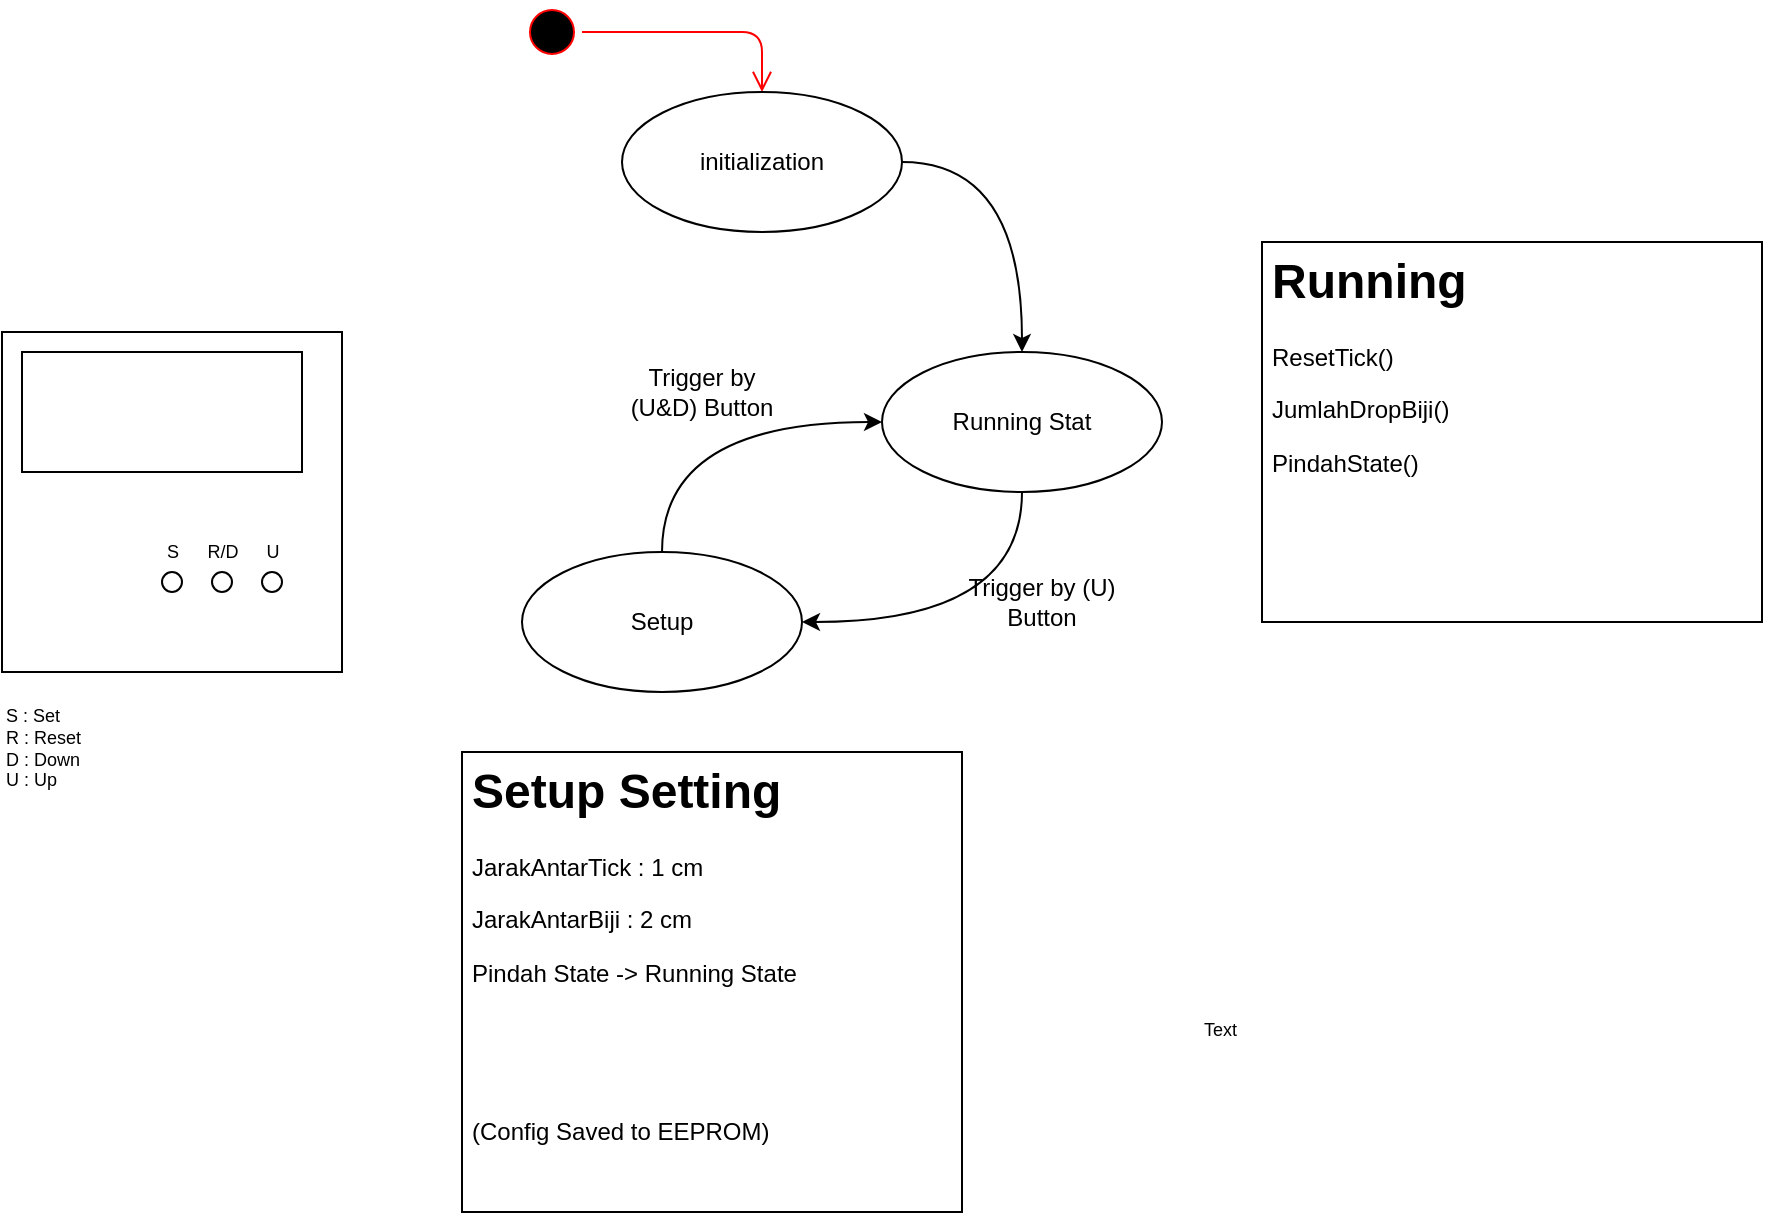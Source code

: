 <mxfile version="11.2.1" type="device" pages="1"><diagram id="ftMdDAVTUD1Mq1CILGny" name="Halaman-1"><mxGraphModel dx="1519" dy="447" grid="1" gridSize="10" guides="1" tooltips="1" connect="1" arrows="1" fold="1" page="1" pageScale="1" pageWidth="826" pageHeight="1169" math="0" shadow="0"><root><mxCell id="0"/><mxCell id="1" parent="0"/><mxCell id="zBwaC09q0gVCNQC7LSJb-1" value="" style="ellipse;html=1;shape=startState;fillColor=#000000;strokeColor=#ff0000;" vertex="1" parent="1"><mxGeometry x="230" y="85" width="30" height="30" as="geometry"/></mxCell><mxCell id="zBwaC09q0gVCNQC7LSJb-2" value="" style="edgeStyle=orthogonalEdgeStyle;html=1;verticalAlign=bottom;endArrow=open;endSize=8;strokeColor=#ff0000;entryX=0.5;entryY=0;entryDx=0;entryDy=0;" edge="1" source="zBwaC09q0gVCNQC7LSJb-1" parent="1" target="zBwaC09q0gVCNQC7LSJb-3"><mxGeometry relative="1" as="geometry"><mxPoint x="245" y="175" as="targetPoint"/></mxGeometry></mxCell><mxCell id="zBwaC09q0gVCNQC7LSJb-6" style="edgeStyle=orthogonalEdgeStyle;rounded=0;orthogonalLoop=1;jettySize=auto;html=1;exitX=1;exitY=0.5;exitDx=0;exitDy=0;entryX=0.5;entryY=0;entryDx=0;entryDy=0;curved=1;" edge="1" parent="1" source="zBwaC09q0gVCNQC7LSJb-3" target="zBwaC09q0gVCNQC7LSJb-4"><mxGeometry relative="1" as="geometry"/></mxCell><mxCell id="zBwaC09q0gVCNQC7LSJb-3" value="initialization" style="ellipse;whiteSpace=wrap;html=1;" vertex="1" parent="1"><mxGeometry x="280" y="130" width="140" height="70" as="geometry"/></mxCell><mxCell id="zBwaC09q0gVCNQC7LSJb-7" style="edgeStyle=orthogonalEdgeStyle;curved=1;rounded=0;orthogonalLoop=1;jettySize=auto;html=1;exitX=0.5;exitY=1;exitDx=0;exitDy=0;entryX=1;entryY=0.5;entryDx=0;entryDy=0;" edge="1" parent="1" source="zBwaC09q0gVCNQC7LSJb-4" target="zBwaC09q0gVCNQC7LSJb-5"><mxGeometry relative="1" as="geometry"/></mxCell><mxCell id="zBwaC09q0gVCNQC7LSJb-4" value="Running Stat" style="ellipse;whiteSpace=wrap;html=1;" vertex="1" parent="1"><mxGeometry x="410" y="260" width="140" height="70" as="geometry"/></mxCell><mxCell id="zBwaC09q0gVCNQC7LSJb-8" style="edgeStyle=orthogonalEdgeStyle;curved=1;rounded=0;orthogonalLoop=1;jettySize=auto;html=1;exitX=0.5;exitY=0;exitDx=0;exitDy=0;entryX=0;entryY=0.5;entryDx=0;entryDy=0;" edge="1" parent="1" source="zBwaC09q0gVCNQC7LSJb-5" target="zBwaC09q0gVCNQC7LSJb-4"><mxGeometry relative="1" as="geometry"/></mxCell><mxCell id="zBwaC09q0gVCNQC7LSJb-5" value="Setup" style="ellipse;whiteSpace=wrap;html=1;" vertex="1" parent="1"><mxGeometry x="230" y="360" width="140" height="70" as="geometry"/></mxCell><mxCell id="zBwaC09q0gVCNQC7LSJb-11" value="&lt;h1&gt;Setup Setting&lt;/h1&gt;&lt;p&gt;JarakAntarTick : 1 cm&lt;/p&gt;&lt;p&gt;JarakAntarBiji : 2 cm&lt;/p&gt;&lt;p&gt;Pindah State -&amp;gt; Running State&lt;/p&gt;&lt;p&gt;&lt;br&gt;&lt;/p&gt;&lt;p&gt;&lt;br&gt;&lt;/p&gt;&lt;p&gt;(Config Saved to EEPROM)&lt;/p&gt;" style="text;html=1;strokeColor=#000000;fillColor=none;spacing=5;spacingTop=-20;whiteSpace=wrap;overflow=hidden;rounded=0;" vertex="1" parent="1"><mxGeometry x="200" y="460" width="250" height="230" as="geometry"/></mxCell><mxCell id="zBwaC09q0gVCNQC7LSJb-12" value="&lt;h1&gt;Running&lt;/h1&gt;&lt;p&gt;ResetTick()&lt;/p&gt;&lt;p&gt;JumlahDropBiji()&lt;/p&gt;&lt;p&gt;PindahState()&lt;/p&gt;" style="text;html=1;strokeColor=#000000;fillColor=none;spacing=5;spacingTop=-20;whiteSpace=wrap;overflow=hidden;rounded=0;" vertex="1" parent="1"><mxGeometry x="600" y="205" width="250" height="190" as="geometry"/></mxCell><mxCell id="zBwaC09q0gVCNQC7LSJb-13" value="Trigger by (U) Button" style="text;html=1;strokeColor=none;fillColor=none;align=center;verticalAlign=middle;whiteSpace=wrap;rounded=0;" vertex="1" parent="1"><mxGeometry x="450" y="375" width="80" height="20" as="geometry"/></mxCell><mxCell id="zBwaC09q0gVCNQC7LSJb-14" value="" style="whiteSpace=wrap;html=1;aspect=fixed;strokeColor=#000000;" vertex="1" parent="1"><mxGeometry x="-30" y="250" width="170" height="170" as="geometry"/></mxCell><mxCell id="zBwaC09q0gVCNQC7LSJb-16" value="" style="rounded=0;whiteSpace=wrap;html=1;strokeColor=#000000;" vertex="1" parent="1"><mxGeometry x="-20" y="260" width="140" height="60" as="geometry"/></mxCell><mxCell id="zBwaC09q0gVCNQC7LSJb-17" value="" style="ellipse;whiteSpace=wrap;html=1;aspect=fixed;strokeColor=#000000;" vertex="1" parent="1"><mxGeometry x="75" y="370" width="10" height="10" as="geometry"/></mxCell><mxCell id="zBwaC09q0gVCNQC7LSJb-19" value="" style="ellipse;whiteSpace=wrap;html=1;aspect=fixed;strokeColor=#000000;" vertex="1" parent="1"><mxGeometry x="50" y="370" width="10" height="10" as="geometry"/></mxCell><mxCell id="zBwaC09q0gVCNQC7LSJb-20" value="" style="ellipse;whiteSpace=wrap;html=1;aspect=fixed;strokeColor=#000000;" vertex="1" parent="1"><mxGeometry x="100" y="370" width="10" height="10" as="geometry"/></mxCell><mxCell id="zBwaC09q0gVCNQC7LSJb-21" value="S" style="text;html=1;strokeColor=none;fillColor=none;align=center;verticalAlign=middle;whiteSpace=wrap;rounded=0;fontSize=9;" vertex="1" parent="1"><mxGeometry x="47.5" y="350" width="15" height="20" as="geometry"/></mxCell><mxCell id="zBwaC09q0gVCNQC7LSJb-23" value="R/D" style="text;html=1;strokeColor=none;fillColor=none;align=center;verticalAlign=middle;whiteSpace=wrap;rounded=0;fontSize=9;" vertex="1" parent="1"><mxGeometry x="72.5" y="350" width="15" height="20" as="geometry"/></mxCell><mxCell id="zBwaC09q0gVCNQC7LSJb-24" value="U" style="text;html=1;strokeColor=none;fillColor=none;align=center;verticalAlign=middle;whiteSpace=wrap;rounded=0;fontSize=9;" vertex="1" parent="1"><mxGeometry x="97.5" y="350" width="15" height="20" as="geometry"/></mxCell><mxCell id="zBwaC09q0gVCNQC7LSJb-25" value="S : Set&lt;br&gt;R : Reset&lt;br&gt;D : Down&lt;br&gt;U : Up" style="text;html=1;strokeColor=none;fillColor=none;align=left;verticalAlign=top;whiteSpace=wrap;rounded=0;fontSize=9;" vertex="1" parent="1"><mxGeometry x="-30" y="430" width="70" height="50" as="geometry"/></mxCell><mxCell id="zBwaC09q0gVCNQC7LSJb-26" value="Trigger by (U&amp;amp;D) Button" style="text;html=1;strokeColor=none;fillColor=none;align=center;verticalAlign=middle;whiteSpace=wrap;rounded=0;" vertex="1" parent="1"><mxGeometry x="280" y="270" width="80" height="20" as="geometry"/></mxCell><mxCell id="zBwaC09q0gVCNQC7LSJb-27" value="Text" style="text;html=1;resizable=0;points=[];autosize=1;align=left;verticalAlign=top;spacingTop=-4;fontSize=9;" vertex="1" parent="1"><mxGeometry x="569" y="591" width="30" height="10" as="geometry"/></mxCell></root></mxGraphModel></diagram></mxfile>